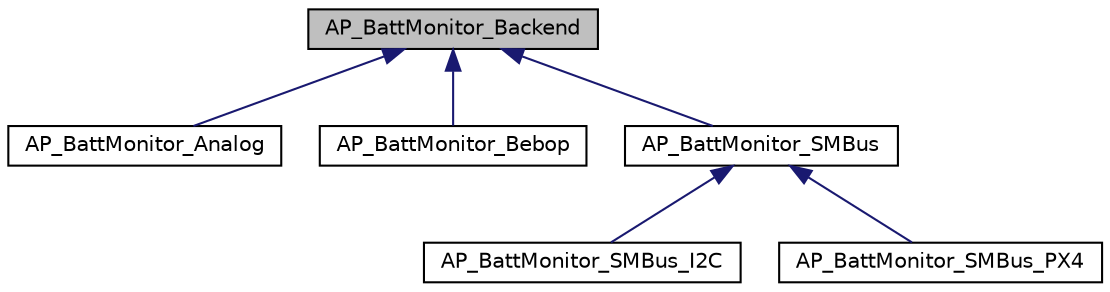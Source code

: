 digraph "AP_BattMonitor_Backend"
{
 // INTERACTIVE_SVG=YES
  edge [fontname="Helvetica",fontsize="10",labelfontname="Helvetica",labelfontsize="10"];
  node [fontname="Helvetica",fontsize="10",shape=record];
  Node1 [label="AP_BattMonitor_Backend",height=0.2,width=0.4,color="black", fillcolor="grey75", style="filled", fontcolor="black"];
  Node1 -> Node2 [dir="back",color="midnightblue",fontsize="10",style="solid",fontname="Helvetica"];
  Node2 [label="AP_BattMonitor_Analog",height=0.2,width=0.4,color="black", fillcolor="white", style="filled",URL="$classAP__BattMonitor__Analog.html"];
  Node1 -> Node3 [dir="back",color="midnightblue",fontsize="10",style="solid",fontname="Helvetica"];
  Node3 [label="AP_BattMonitor_Bebop",height=0.2,width=0.4,color="black", fillcolor="white", style="filled",URL="$classAP__BattMonitor__Bebop.html"];
  Node1 -> Node4 [dir="back",color="midnightblue",fontsize="10",style="solid",fontname="Helvetica"];
  Node4 [label="AP_BattMonitor_SMBus",height=0.2,width=0.4,color="black", fillcolor="white", style="filled",URL="$classAP__BattMonitor__SMBus.html"];
  Node4 -> Node5 [dir="back",color="midnightblue",fontsize="10",style="solid",fontname="Helvetica"];
  Node5 [label="AP_BattMonitor_SMBus_I2C",height=0.2,width=0.4,color="black", fillcolor="white", style="filled",URL="$classAP__BattMonitor__SMBus__I2C.html",tooltip="-*- tab-width: 4; Mode: C++; c-basic-offset: 4; indent-tabs-mode: nil -*- "];
  Node4 -> Node6 [dir="back",color="midnightblue",fontsize="10",style="solid",fontname="Helvetica"];
  Node6 [label="AP_BattMonitor_SMBus_PX4",height=0.2,width=0.4,color="black", fillcolor="white", style="filled",URL="$classAP__BattMonitor__SMBus__PX4.html"];
}
